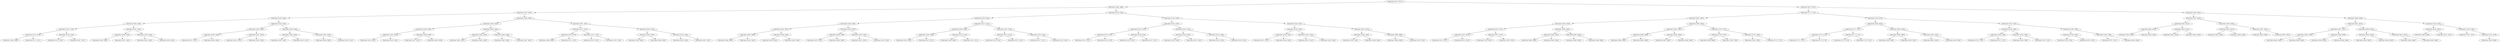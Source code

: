 digraph G{
959464027 [label="Node{data=[2671, 2671]}"]
959464027 -> 1710624641
1710624641 [label="Node{data=[2488, 2488]}"]
1710624641 -> 1154575219
1154575219 [label="Node{data=[1652, 1652]}"]
1154575219 -> 1493761419
1493761419 [label="Node{data=[1636, 1636]}"]
1493761419 -> 1653689963
1653689963 [label="Node{data=[1628, 1628]}"]
1653689963 -> 927915967
927915967 [label="Node{data=[1518, 1518]}"]
927915967 -> 2022420694
2022420694 [label="Node{data=[1516, 1516]}"]
2022420694 -> 1718742761
1718742761 [label="Node{data=[1408, 1408]}"]
2022420694 -> 251332186
251332186 [label="Node{data=[1517, 1517]}"]
927915967 -> 1334412061
1334412061 [label="Node{data=[1520, 1520]}"]
1334412061 -> 1780582202
1780582202 [label="Node{data=[1519, 1519]}"]
1334412061 -> 55458353
55458353 [label="Node{data=[1567, 1567]}"]
1653689963 -> 1439774164
1439774164 [label="Node{data=[1632, 1632]}"]
1439774164 -> 1447286040
1447286040 [label="Node{data=[1630, 1630]}"]
1447286040 -> 817725629
817725629 [label="Node{data=[1629, 1629]}"]
1447286040 -> 1120971561
1120971561 [label="Node{data=[1631, 1631]}"]
1439774164 -> 519264562
519264562 [label="Node{data=[1634, 1634]}"]
519264562 -> 1456518369
1456518369 [label="Node{data=[1633, 1633]}"]
519264562 -> 179597038
179597038 [label="Node{data=[1635, 1635]}"]
1493761419 -> 1299846514
1299846514 [label="Node{data=[1644, 1644]}"]
1299846514 -> 1229258534
1229258534 [label="Node{data=[1640, 1640]}"]
1229258534 -> 450899283
450899283 [label="Node{data=[1638, 1638]}"]
450899283 -> 856355839
856355839 [label="Node{data=[1637, 1637]}"]
450899283 -> 784769385
784769385 [label="Node{data=[1639, 1639]}"]
1229258534 -> 1083561560
1083561560 [label="Node{data=[1642, 1642]}"]
1083561560 -> 1527050668
1527050668 [label="Node{data=[1641, 1641]}"]
1083561560 -> 1073050680
1073050680 [label="Node{data=[1643, 1643]}"]
1299846514 -> 606291782
606291782 [label="Node{data=[1648, 1648]}"]
606291782 -> 1248486028
1248486028 [label="Node{data=[1646, 1646]}"]
1248486028 -> 908026876
908026876 [label="Node{data=[1645, 1645]}"]
1248486028 -> 576685491
576685491 [label="Node{data=[1647, 1647]}"]
606291782 -> 486076361
486076361 [label="Node{data=[1650, 1650]}"]
486076361 -> 85950680
85950680 [label="Node{data=[1649, 1649]}"]
486076361 -> 1221722884
1221722884 [label="Node{data=[1651, 1651]}"]
1154575219 -> 377386416
377386416 [label="Node{data=[1668, 1668]}"]
377386416 -> 1302550033
1302550033 [label="Node{data=[1660, 1660]}"]
1302550033 -> 876807741
876807741 [label="Node{data=[1656, 1656]}"]
876807741 -> 1825700242
1825700242 [label="Node{data=[1654, 1654]}"]
1825700242 -> 166183501
166183501 [label="Node{data=[1653, 1653]}"]
1825700242 -> 1587744446
1587744446 [label="Node{data=[1655, 1655]}"]
876807741 -> 1920833977
1920833977 [label="Node{data=[1658, 1658]}"]
1920833977 -> 285471501
285471501 [label="Node{data=[1657, 1657]}"]
1920833977 -> 650231498
650231498 [label="Node{data=[1659, 1659]}"]
1302550033 -> 1615954514
1615954514 [label="Node{data=[1664, 1664]}"]
1615954514 -> 2130673584
2130673584 [label="Node{data=[1662, 1662]}"]
2130673584 -> 1894408441
1894408441 [label="Node{data=[1661, 1661]}"]
2130673584 -> 1534506944
1534506944 [label="Node{data=[1663, 1663]}"]
1615954514 -> 928644590
928644590 [label="Node{data=[1666, 1666]}"]
928644590 -> 845026890
845026890 [label="Node{data=[1665, 1665]}"]
928644590 -> 294667600
294667600 [label="Node{data=[1667, 1667]}"]
377386416 -> 2134255637
2134255637 [label="Node{data=[1961, 1961]}"]
2134255637 -> 133696656
133696656 [label="Node{data=[1672, 1672]}"]
133696656 -> 1163310691
1163310691 [label="Node{data=[1670, 1670]}"]
1163310691 -> 1459605852
1459605852 [label="Node{data=[1669, 1669]}"]
1163310691 -> 415710486
415710486 [label="Node{data=[1671, 1671]}"]
133696656 -> 1595686418
1595686418 [label="Node{data=[1733, 1733]}"]
1595686418 -> 797535804
797535804 [label="Node{data=[1673, 1673]}"]
1595686418 -> 131350432
131350432 [label="Node{data=[1740, 1740]}"]
2134255637 -> 643468737
643468737 [label="Node{data=[2254, 2254]}"]
643468737 -> 411618230
411618230 [label="Node{data=[2004, 2004]}"]
411618230 -> 2090122773
2090122773 [label="Node{data=[1983, 1983]}"]
411618230 -> 1520154392
1520154392 [label="Node{data=[2038, 2038]}"]
643468737 -> 677190927
677190927 [label="Node{data=[2335, 2335]}"]
677190927 -> 1993782985
1993782985 [label="Node{data=[2326, 2326]}"]
677190927 -> 803981840
803981840 [label="Node{data=[2487, 2487]}"]
1710624641 -> 684694402
684694402 [label="Node{data=[2520, 2520]}"]
684694402 -> 1757040369
1757040369 [label="Node{data=[2504, 2504]}"]
1757040369 -> 723111377
723111377 [label="Node{data=[2496, 2496]}"]
723111377 -> 1523792360
1523792360 [label="Node{data=[2492, 2492]}"]
1523792360 -> 244624059
244624059 [label="Node{data=[2490, 2490]}"]
244624059 -> 878944350
878944350 [label="Node{data=[2489, 2489]}"]
244624059 -> 1374786630
1374786630 [label="Node{data=[2491, 2491]}"]
1523792360 -> 305064937
305064937 [label="Node{data=[2494, 2494]}"]
305064937 -> 960780901
960780901 [label="Node{data=[2493, 2493]}"]
305064937 -> 269253699
269253699 [label="Node{data=[2495, 2495]}"]
723111377 -> 1292016032
1292016032 [label="Node{data=[2500, 2500]}"]
1292016032 -> 672551498
672551498 [label="Node{data=[2498, 2498]}"]
672551498 -> 857383519
857383519 [label="Node{data=[2497, 2497]}"]
672551498 -> 1074212379
1074212379 [label="Node{data=[2499, 2499]}"]
1292016032 -> 420569122
420569122 [label="Node{data=[2502, 2502]}"]
420569122 -> 59761992
59761992 [label="Node{data=[2501, 2501]}"]
420569122 -> 1700902716
1700902716 [label="Node{data=[2503, 2503]}"]
1757040369 -> 485436029
485436029 [label="Node{data=[2512, 2512]}"]
485436029 -> 242043314
242043314 [label="Node{data=[2508, 2508]}"]
242043314 -> 1924421778
1924421778 [label="Node{data=[2506, 2506]}"]
1924421778 -> 444909999
444909999 [label="Node{data=[2505, 2505]}"]
1924421778 -> 2136847424
2136847424 [label="Node{data=[2507, 2507]}"]
242043314 -> 463028928
463028928 [label="Node{data=[2510, 2510]}"]
463028928 -> 1270475241
1270475241 [label="Node{data=[2509, 2509]}"]
463028928 -> 2001504384
2001504384 [label="Node{data=[2511, 2511]}"]
485436029 -> 1696718237
1696718237 [label="Node{data=[2516, 2516]}"]
1696718237 -> 889134267
889134267 [label="Node{data=[2514, 2514]}"]
889134267 -> 806178156
806178156 [label="Node{data=[2513, 2513]}"]
889134267 -> 597085029
597085029 [label="Node{data=[2515, 2515]}"]
1696718237 -> 1211115455
1211115455 [label="Node{data=[2518, 2518]}"]
1211115455 -> 82239686
82239686 [label="Node{data=[2517, 2517]}"]
1211115455 -> 1591388955
1591388955 [label="Node{data=[2519, 2519]}"]
684694402 -> 1258458694
1258458694 [label="Node{data=[2536, 2536]}"]
1258458694 -> 38163782
38163782 [label="Node{data=[2528, 2528]}"]
38163782 -> 831874328
831874328 [label="Node{data=[2524, 2524]}"]
831874328 -> 983339586
983339586 [label="Node{data=[2522, 2522]}"]
983339586 -> 1706249193
1706249193 [label="Node{data=[2521, 2521]}"]
983339586 -> 1433394812
1433394812 [label="Node{data=[2523, 2523]}"]
831874328 -> 1330175084
1330175084 [label="Node{data=[2526, 2526]}"]
1330175084 -> 286808389
286808389 [label="Node{data=[2525, 2525]}"]
1330175084 -> 1854649484
1854649484 [label="Node{data=[2527, 2527]}"]
38163782 -> 1169955615
1169955615 [label="Node{data=[2532, 2532]}"]
1169955615 -> 1277039736
1277039736 [label="Node{data=[2530, 2530]}"]
1277039736 -> 522170063
522170063 [label="Node{data=[2529, 2529]}"]
1277039736 -> 738416244
738416244 [label="Node{data=[2531, 2531]}"]
1169955615 -> 155374600
155374600 [label="Node{data=[2534, 2534]}"]
155374600 -> 902020236
902020236 [label="Node{data=[2533, 2533]}"]
155374600 -> 1464337709
1464337709 [label="Node{data=[2535, 2535]}"]
1258458694 -> 1640913222
1640913222 [label="Node{data=[2544, 2544]}"]
1640913222 -> 2117284835
2117284835 [label="Node{data=[2540, 2540]}"]
2117284835 -> 1446827893
1446827893 [label="Node{data=[2538, 2538]}"]
1446827893 -> 1103806962
1103806962 [label="Node{data=[2537, 2537]}"]
1446827893 -> 1381868772
1381868772 [label="Node{data=[2539, 2539]}"]
2117284835 -> 899037543
899037543 [label="Node{data=[2542, 2542]}"]
899037543 -> 86104031
86104031 [label="Node{data=[2541, 2541]}"]
899037543 -> 317936600
317936600 [label="Node{data=[2543, 2543]}"]
1640913222 -> 766951398
766951398 [label="Node{data=[2624, 2624]}"]
766951398 -> 703591990
703591990 [label="Node{data=[2546, 2546]}"]
703591990 -> 586896379
586896379 [label="Node{data=[2545, 2545]}"]
703591990 -> 715041263
715041263 [label="Node{data=[2588, 2588]}"]
766951398 -> 852454101
852454101 [label="Node{data=[2669, 2669]}"]
852454101 -> 1682404604
1682404604 [label="Node{data=[2668, 2668]}"]
852454101 -> 484148996
484148996 [label="Node{data=[2670, 2670]}"]
959464027 -> 1138066593
1138066593 [label="Node{data=[3817, 3817]}"]
1138066593 -> 168150988
168150988 [label="Node{data=[2771, 2771]}"]
168150988 -> 1429906148
1429906148 [label="Node{data=[2687, 2687]}"]
1429906148 -> 354020576
354020576 [label="Node{data=[2679, 2679]}"]
354020576 -> 2055635566
2055635566 [label="Node{data=[2675, 2675]}"]
2055635566 -> 1578697045
1578697045 [label="Node{data=[2673, 2673]}"]
1578697045 -> 1588897264
1588897264 [label="Node{data=[2672, 2672]}"]
1578697045 -> 76557354
76557354 [label="Node{data=[2674, 2674]}"]
2055635566 -> 1254841124
1254841124 [label="Node{data=[2677, 2677]}"]
1254841124 -> 1548675201
1548675201 [label="Node{data=[2676, 2676]}"]
1254841124 -> 665734621
665734621 [label="Node{data=[2678, 2678]}"]
354020576 -> 576377982
576377982 [label="Node{data=[2683, 2683]}"]
576377982 -> 844671338
844671338 [label="Node{data=[2681, 2681]}"]
844671338 -> 435770688
435770688 [label="Node{data=[2680, 2680]}"]
844671338 -> 1290547975
1290547975 [label="Node{data=[2682, 2682]}"]
576377982 -> 945944512
945944512 [label="Node{data=[2685, 2685]}"]
945944512 -> 1325730399
1325730399 [label="Node{data=[2684, 2684]}"]
945944512 -> 478483882
478483882 [label="Node{data=[2686, 2686]}"]
1429906148 -> 828139830
828139830 [label="Node{data=[2695, 2695]}"]
828139830 -> 104093482
104093482 [label="Node{data=[2691, 2691]}"]
104093482 -> 1636102721
1636102721 [label="Node{data=[2689, 2689]}"]
1636102721 -> 1436058526
1436058526 [label="Node{data=[2688, 2688]}"]
1636102721 -> 132076994
132076994 [label="Node{data=[2690, 2690]}"]
104093482 -> 603377428
603377428 [label="Node{data=[2693, 2693]}"]
603377428 -> 1696999377
1696999377 [label="Node{data=[2692, 2692]}"]
603377428 -> 1957940376
1957940376 [label="Node{data=[2694, 2694]}"]
828139830 -> 163571337
163571337 [label="Node{data=[2767, 2767]}"]
163571337 -> 480515781
480515781 [label="Node{data=[2756, 2756]}"]
480515781 -> 1214816815
1214816815 [label="Node{data=[2696, 2696]}"]
480515781 -> 584409270
584409270 [label="Node{data=[2766, 2766]}"]
163571337 -> 1411928523
1411928523 [label="Node{data=[2769, 2769]}"]
1411928523 -> 1745250229
1745250229 [label="Node{data=[2768, 2768]}"]
1411928523 -> 1710414144
1710414144 [label="Node{data=[2770, 2770]}"]
168150988 -> 1814812056
1814812056 [label="Node{data=[3478, 3478]}"]
1814812056 -> 2048620511
2048620511 [label="Node{data=[3038, 3038]}"]
2048620511 -> 570137830
570137830 [label="Node{data=[2775, 2775]}"]
570137830 -> 1378908480
1378908480 [label="Node{data=[2773, 2773]}"]
1378908480 -> 1619390859
1619390859 [label="Node{data=[2772, 2772]}"]
1378908480 -> 1090635723
1090635723 [label="Node{data=[2774, 2774]}"]
570137830 -> 1021341601
1021341601 [label="Node{data=[2777, 2777]}"]
1021341601 -> 1833691908
1833691908 [label="Node{data=[2776, 2776]}"]
1021341601 -> 579683983
579683983 [label="Node{data=[2778, 2778]}"]
2048620511 -> 1836970634
1836970634 [label="Node{data=[3364, 3364]}"]
1836970634 -> 1390347747
1390347747 [label="Node{data=[3090, 3090]}"]
1390347747 -> 1627314039
1627314039 [label="Node{data=[3058, 3058]}"]
1390347747 -> 680484057
680484057 [label="Node{data=[3320, 3320]}"]
1836970634 -> 719586016
719586016 [label="Node{data=[3432, 3432]}"]
719586016 -> 12511810
12511810 [label="Node{data=[3381, 3381]}"]
719586016 -> 376295501
376295501 [label="Node{data=[3439, 3439]}"]
1814812056 -> 1154887629
1154887629 [label="Node{data=[3792, 3792]}"]
1154887629 -> 1311753909
1311753909 [label="Node{data=[3788, 3788]}"]
1311753909 -> 968149448
968149448 [label="Node{data=[3786, 3786]}"]
968149448 -> 1092847883
1092847883 [label="Node{data=[3750, 3750]}"]
968149448 -> 889093797
889093797 [label="Node{data=[3787, 3787]}"]
1311753909 -> 72621281
72621281 [label="Node{data=[3790, 3790]}"]
72621281 -> 464613162
464613162 [label="Node{data=[3789, 3789]}"]
72621281 -> 1174918790
1174918790 [label="Node{data=[3791, 3791]}"]
1154887629 -> 21730229
21730229 [label="Node{data=[3796, 3796]}"]
21730229 -> 626795625
626795625 [label="Node{data=[3794, 3794]}"]
626795625 -> 889509847
889509847 [label="Node{data=[3793, 3793]}"]
626795625 -> 1297060887
1297060887 [label="Node{data=[3795, 3795]}"]
21730229 -> 272920624
272920624 [label="Node{data=[3798, 3798]}"]
272920624 -> 1426026813
1426026813 [label="Node{data=[3797, 3797]}"]
272920624 -> 1205251610
1205251610 [label="Node{data=[3816, 3816]}"]
1138066593 -> 1980265947
1980265947 [label="Node{data=[3833, 3833]}"]
1980265947 -> 1165909722
1165909722 [label="Node{data=[3825, 3825]}"]
1165909722 -> 1789376977
1789376977 [label="Node{data=[3821, 3821]}"]
1789376977 -> 410221793
410221793 [label="Node{data=[3819, 3819]}"]
410221793 -> 761291929
761291929 [label="Node{data=[3818, 3818]}"]
410221793 -> 442460001
442460001 [label="Node{data=[3820, 3820]}"]
1789376977 -> 1306602698
1306602698 [label="Node{data=[3823, 3823]}"]
1306602698 -> 1316406755
1316406755 [label="Node{data=[3822, 3822]}"]
1306602698 -> 1612456984
1612456984 [label="Node{data=[3824, 3824]}"]
1165909722 -> 18424597
18424597 [label="Node{data=[3829, 3829]}"]
18424597 -> 1171970176
1171970176 [label="Node{data=[3827, 3827]}"]
1171970176 -> 1031492613
1031492613 [label="Node{data=[3826, 3826]}"]
1171970176 -> 1019648854
1019648854 [label="Node{data=[3828, 3828]}"]
18424597 -> 1947145808
1947145808 [label="Node{data=[3831, 3831]}"]
1947145808 -> 1736625801
1736625801 [label="Node{data=[3830, 3830]}"]
1947145808 -> 4089088
4089088 [label="Node{data=[3832, 3832]}"]
1980265947 -> 136991354
136991354 [label="Node{data=[3849, 3849]}"]
136991354 -> 68909241
68909241 [label="Node{data=[3841, 3841]}"]
68909241 -> 1973164085
1973164085 [label="Node{data=[3837, 3837]}"]
1973164085 -> 108623331
108623331 [label="Node{data=[3835, 3835]}"]
108623331 -> 1553616596
1553616596 [label="Node{data=[3834, 3834]}"]
108623331 -> 52112206
52112206 [label="Node{data=[3836, 3836]}"]
1973164085 -> 374589096
374589096 [label="Node{data=[3839, 3839]}"]
374589096 -> 1531477996
1531477996 [label="Node{data=[3838, 3838]}"]
374589096 -> 1428842175
1428842175 [label="Node{data=[3840, 3840]}"]
68909241 -> 263288335
263288335 [label="Node{data=[3845, 3845]}"]
263288335 -> 123701207
123701207 [label="Node{data=[3843, 3843]}"]
123701207 -> 527445967
527445967 [label="Node{data=[3842, 3842]}"]
123701207 -> 426360064
426360064 [label="Node{data=[3844, 3844]}"]
263288335 -> 493658412
493658412 [label="Node{data=[3847, 3847]}"]
493658412 -> 1727458409
1727458409 [label="Node{data=[3846, 3846]}"]
493658412 -> 2028386607
2028386607 [label="Node{data=[3848, 3848]}"]
136991354 -> 749963918
749963918 [label="Node{data=[4210, 4210]}"]
749963918 -> 1412316149
1412316149 [label="Node{data=[4183, 4183]}"]
1412316149 -> 90833085
90833085 [label="Node{data=[3880, 3880]}"]
1412316149 -> 1208549118
1208549118 [label="Node{data=[4197, 4197]}"]
749963918 -> 2027944587
2027944587 [label="Node{data=[7789, 7789]}"]
2027944587 -> 1561036790
1561036790 [label="Node{data=[7307, 7307]}"]
2027944587 -> 145824514
145824514 [label="Node{data=[7819, 7819]}"]
145824514 -> 130149348
130149348 [label="Node{data=[7869, 7869]}"]
}